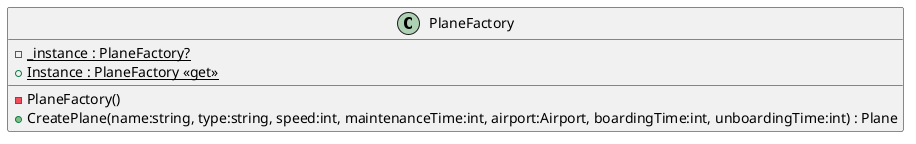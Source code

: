 @startuml
class PlaneFactory {
    - {static} _instance : PlaneFactory?
    + {static} Instance : PlaneFactory <<get>>
    - PlaneFactory()
    + CreatePlane(name:string, type:string, speed:int, maintenanceTime:int, airport:Airport, boardingTime:int, unboardingTime:int) : Plane
}
@enduml
